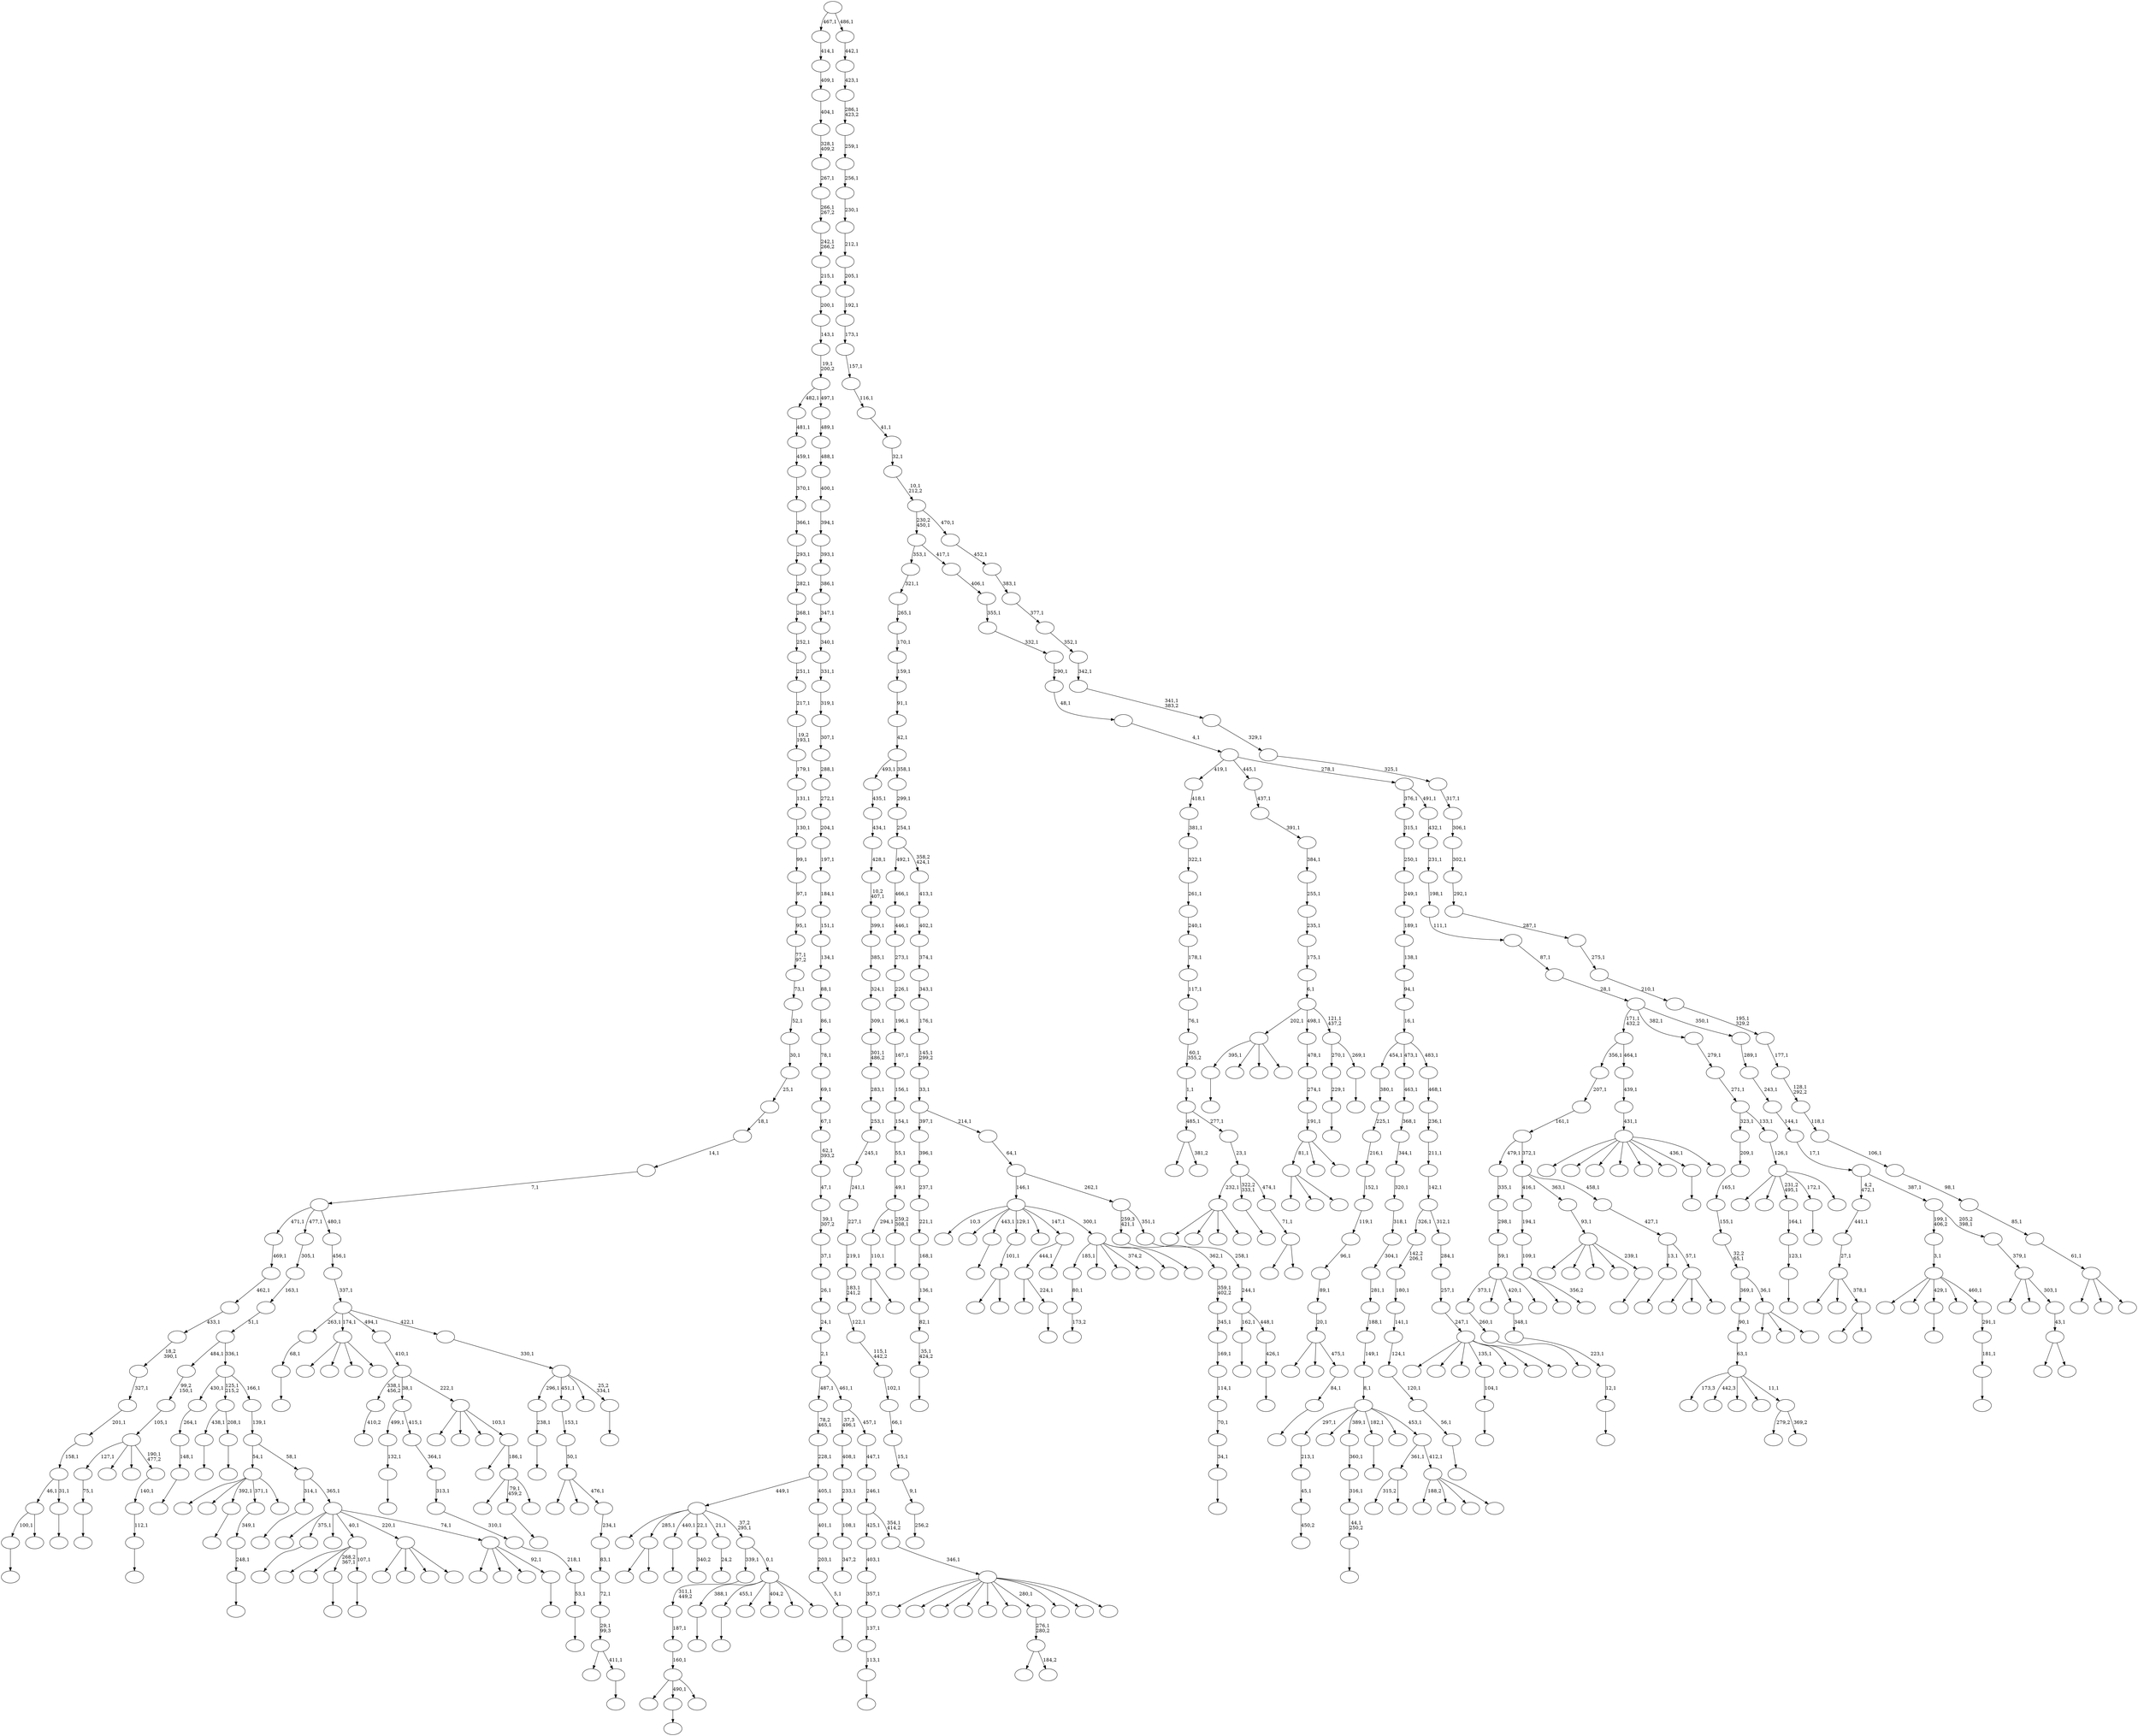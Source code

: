 digraph T {
	700 [label=""]
	699 [label=""]
	698 [label=""]
	697 [label=""]
	696 [label=""]
	695 [label=""]
	694 [label=""]
	693 [label=""]
	692 [label=""]
	691 [label=""]
	690 [label=""]
	689 [label=""]
	688 [label=""]
	687 [label=""]
	686 [label=""]
	685 [label=""]
	684 [label=""]
	683 [label=""]
	682 [label=""]
	681 [label=""]
	680 [label=""]
	679 [label=""]
	678 [label=""]
	677 [label=""]
	676 [label=""]
	675 [label=""]
	674 [label=""]
	673 [label=""]
	672 [label=""]
	671 [label=""]
	670 [label=""]
	669 [label=""]
	668 [label=""]
	667 [label=""]
	666 [label=""]
	665 [label=""]
	664 [label=""]
	663 [label=""]
	662 [label=""]
	661 [label=""]
	660 [label=""]
	659 [label=""]
	658 [label=""]
	657 [label=""]
	656 [label=""]
	655 [label=""]
	654 [label=""]
	653 [label=""]
	652 [label=""]
	651 [label=""]
	650 [label=""]
	649 [label=""]
	648 [label=""]
	647 [label=""]
	646 [label=""]
	645 [label=""]
	644 [label=""]
	643 [label=""]
	642 [label=""]
	641 [label=""]
	640 [label=""]
	639 [label=""]
	638 [label=""]
	637 [label=""]
	636 [label=""]
	635 [label=""]
	634 [label=""]
	633 [label=""]
	632 [label=""]
	631 [label=""]
	630 [label=""]
	629 [label=""]
	628 [label=""]
	627 [label=""]
	626 [label=""]
	625 [label=""]
	624 [label=""]
	623 [label=""]
	622 [label=""]
	621 [label=""]
	620 [label=""]
	619 [label=""]
	618 [label=""]
	617 [label=""]
	616 [label=""]
	615 [label=""]
	614 [label=""]
	613 [label=""]
	612 [label=""]
	611 [label=""]
	610 [label=""]
	609 [label=""]
	608 [label=""]
	607 [label=""]
	606 [label=""]
	605 [label=""]
	604 [label=""]
	603 [label=""]
	602 [label=""]
	601 [label=""]
	600 [label=""]
	599 [label=""]
	598 [label=""]
	597 [label=""]
	596 [label=""]
	595 [label=""]
	594 [label=""]
	593 [label=""]
	592 [label=""]
	591 [label=""]
	590 [label=""]
	589 [label=""]
	588 [label=""]
	587 [label=""]
	586 [label=""]
	585 [label=""]
	584 [label=""]
	583 [label=""]
	582 [label=""]
	581 [label=""]
	580 [label=""]
	579 [label=""]
	578 [label=""]
	577 [label=""]
	576 [label=""]
	575 [label=""]
	574 [label=""]
	573 [label=""]
	572 [label=""]
	571 [label=""]
	570 [label=""]
	569 [label=""]
	568 [label=""]
	567 [label=""]
	566 [label=""]
	565 [label=""]
	564 [label=""]
	563 [label=""]
	562 [label=""]
	561 [label=""]
	560 [label=""]
	559 [label=""]
	558 [label=""]
	557 [label=""]
	556 [label=""]
	555 [label=""]
	554 [label=""]
	553 [label=""]
	552 [label=""]
	551 [label=""]
	550 [label=""]
	549 [label=""]
	548 [label=""]
	547 [label=""]
	546 [label=""]
	545 [label=""]
	544 [label=""]
	543 [label=""]
	542 [label=""]
	541 [label=""]
	540 [label=""]
	539 [label=""]
	538 [label=""]
	537 [label=""]
	536 [label=""]
	535 [label=""]
	534 [label=""]
	533 [label=""]
	532 [label=""]
	531 [label=""]
	530 [label=""]
	529 [label=""]
	528 [label=""]
	527 [label=""]
	526 [label=""]
	525 [label=""]
	524 [label=""]
	523 [label=""]
	522 [label=""]
	521 [label=""]
	520 [label=""]
	519 [label=""]
	518 [label=""]
	517 [label=""]
	516 [label=""]
	515 [label=""]
	514 [label=""]
	513 [label=""]
	512 [label=""]
	511 [label=""]
	510 [label=""]
	509 [label=""]
	508 [label=""]
	507 [label=""]
	506 [label=""]
	505 [label=""]
	504 [label=""]
	503 [label=""]
	502 [label=""]
	501 [label=""]
	500 [label=""]
	499 [label=""]
	498 [label=""]
	497 [label=""]
	496 [label=""]
	495 [label=""]
	494 [label=""]
	493 [label=""]
	492 [label=""]
	491 [label=""]
	490 [label=""]
	489 [label=""]
	488 [label=""]
	487 [label=""]
	486 [label=""]
	485 [label=""]
	484 [label=""]
	483 [label=""]
	482 [label=""]
	481 [label=""]
	480 [label=""]
	479 [label=""]
	478 [label=""]
	477 [label=""]
	476 [label=""]
	475 [label=""]
	474 [label=""]
	473 [label=""]
	472 [label=""]
	471 [label=""]
	470 [label=""]
	469 [label=""]
	468 [label=""]
	467 [label=""]
	466 [label=""]
	465 [label=""]
	464 [label=""]
	463 [label=""]
	462 [label=""]
	461 [label=""]
	460 [label=""]
	459 [label=""]
	458 [label=""]
	457 [label=""]
	456 [label=""]
	455 [label=""]
	454 [label=""]
	453 [label=""]
	452 [label=""]
	451 [label=""]
	450 [label=""]
	449 [label=""]
	448 [label=""]
	447 [label=""]
	446 [label=""]
	445 [label=""]
	444 [label=""]
	443 [label=""]
	442 [label=""]
	441 [label=""]
	440 [label=""]
	439 [label=""]
	438 [label=""]
	437 [label=""]
	436 [label=""]
	435 [label=""]
	434 [label=""]
	433 [label=""]
	432 [label=""]
	431 [label=""]
	430 [label=""]
	429 [label=""]
	428 [label=""]
	427 [label=""]
	426 [label=""]
	425 [label=""]
	424 [label=""]
	423 [label=""]
	422 [label=""]
	421 [label=""]
	420 [label=""]
	419 [label=""]
	418 [label=""]
	417 [label=""]
	416 [label=""]
	415 [label=""]
	414 [label=""]
	413 [label=""]
	412 [label=""]
	411 [label=""]
	410 [label=""]
	409 [label=""]
	408 [label=""]
	407 [label=""]
	406 [label=""]
	405 [label=""]
	404 [label=""]
	403 [label=""]
	402 [label=""]
	401 [label=""]
	400 [label=""]
	399 [label=""]
	398 [label=""]
	397 [label=""]
	396 [label=""]
	395 [label=""]
	394 [label=""]
	393 [label=""]
	392 [label=""]
	391 [label=""]
	390 [label=""]
	389 [label=""]
	388 [label=""]
	387 [label=""]
	386 [label=""]
	385 [label=""]
	384 [label=""]
	383 [label=""]
	382 [label=""]
	381 [label=""]
	380 [label=""]
	379 [label=""]
	378 [label=""]
	377 [label=""]
	376 [label=""]
	375 [label=""]
	374 [label=""]
	373 [label=""]
	372 [label=""]
	371 [label=""]
	370 [label=""]
	369 [label=""]
	368 [label=""]
	367 [label=""]
	366 [label=""]
	365 [label=""]
	364 [label=""]
	363 [label=""]
	362 [label=""]
	361 [label=""]
	360 [label=""]
	359 [label=""]
	358 [label=""]
	357 [label=""]
	356 [label=""]
	355 [label=""]
	354 [label=""]
	353 [label=""]
	352 [label=""]
	351 [label=""]
	350 [label=""]
	349 [label=""]
	348 [label=""]
	347 [label=""]
	346 [label=""]
	345 [label=""]
	344 [label=""]
	343 [label=""]
	342 [label=""]
	341 [label=""]
	340 [label=""]
	339 [label=""]
	338 [label=""]
	337 [label=""]
	336 [label=""]
	335 [label=""]
	334 [label=""]
	333 [label=""]
	332 [label=""]
	331 [label=""]
	330 [label=""]
	329 [label=""]
	328 [label=""]
	327 [label=""]
	326 [label=""]
	325 [label=""]
	324 [label=""]
	323 [label=""]
	322 [label=""]
	321 [label=""]
	320 [label=""]
	319 [label=""]
	318 [label=""]
	317 [label=""]
	316 [label=""]
	315 [label=""]
	314 [label=""]
	313 [label=""]
	312 [label=""]
	311 [label=""]
	310 [label=""]
	309 [label=""]
	308 [label=""]
	307 [label=""]
	306 [label=""]
	305 [label=""]
	304 [label=""]
	303 [label=""]
	302 [label=""]
	301 [label=""]
	300 [label=""]
	299 [label=""]
	298 [label=""]
	297 [label=""]
	296 [label=""]
	295 [label=""]
	294 [label=""]
	293 [label=""]
	292 [label=""]
	291 [label=""]
	290 [label=""]
	289 [label=""]
	288 [label=""]
	287 [label=""]
	286 [label=""]
	285 [label=""]
	284 [label=""]
	283 [label=""]
	282 [label=""]
	281 [label=""]
	280 [label=""]
	279 [label=""]
	278 [label=""]
	277 [label=""]
	276 [label=""]
	275 [label=""]
	274 [label=""]
	273 [label=""]
	272 [label=""]
	271 [label=""]
	270 [label=""]
	269 [label=""]
	268 [label=""]
	267 [label=""]
	266 [label=""]
	265 [label=""]
	264 [label=""]
	263 [label=""]
	262 [label=""]
	261 [label=""]
	260 [label=""]
	259 [label=""]
	258 [label=""]
	257 [label=""]
	256 [label=""]
	255 [label=""]
	254 [label=""]
	253 [label=""]
	252 [label=""]
	251 [label=""]
	250 [label=""]
	249 [label=""]
	248 [label=""]
	247 [label=""]
	246 [label=""]
	245 [label=""]
	244 [label=""]
	243 [label=""]
	242 [label=""]
	241 [label=""]
	240 [label=""]
	239 [label=""]
	238 [label=""]
	237 [label=""]
	236 [label=""]
	235 [label=""]
	234 [label=""]
	233 [label=""]
	232 [label=""]
	231 [label=""]
	230 [label=""]
	229 [label=""]
	228 [label=""]
	227 [label=""]
	226 [label=""]
	225 [label=""]
	224 [label=""]
	223 [label=""]
	222 [label=""]
	221 [label=""]
	220 [label=""]
	219 [label=""]
	218 [label=""]
	217 [label=""]
	216 [label=""]
	215 [label=""]
	214 [label=""]
	213 [label=""]
	212 [label=""]
	211 [label=""]
	210 [label=""]
	209 [label=""]
	208 [label=""]
	207 [label=""]
	206 [label=""]
	205 [label=""]
	204 [label=""]
	203 [label=""]
	202 [label=""]
	201 [label=""]
	200 [label=""]
	199 [label=""]
	198 [label=""]
	197 [label=""]
	196 [label=""]
	195 [label=""]
	194 [label=""]
	193 [label=""]
	192 [label=""]
	191 [label=""]
	190 [label=""]
	189 [label=""]
	188 [label=""]
	187 [label=""]
	186 [label=""]
	185 [label=""]
	184 [label=""]
	183 [label=""]
	182 [label=""]
	181 [label=""]
	180 [label=""]
	179 [label=""]
	178 [label=""]
	177 [label=""]
	176 [label=""]
	175 [label=""]
	174 [label=""]
	173 [label=""]
	172 [label=""]
	171 [label=""]
	170 [label=""]
	169 [label=""]
	168 [label=""]
	167 [label=""]
	166 [label=""]
	165 [label=""]
	164 [label=""]
	163 [label=""]
	162 [label=""]
	161 [label=""]
	160 [label=""]
	159 [label=""]
	158 [label=""]
	157 [label=""]
	156 [label=""]
	155 [label=""]
	154 [label=""]
	153 [label=""]
	152 [label=""]
	151 [label=""]
	150 [label=""]
	149 [label=""]
	148 [label=""]
	147 [label=""]
	146 [label=""]
	145 [label=""]
	144 [label=""]
	143 [label=""]
	142 [label=""]
	141 [label=""]
	140 [label=""]
	139 [label=""]
	138 [label=""]
	137 [label=""]
	136 [label=""]
	135 [label=""]
	134 [label=""]
	133 [label=""]
	132 [label=""]
	131 [label=""]
	130 [label=""]
	129 [label=""]
	128 [label=""]
	127 [label=""]
	126 [label=""]
	125 [label=""]
	124 [label=""]
	123 [label=""]
	122 [label=""]
	121 [label=""]
	120 [label=""]
	119 [label=""]
	118 [label=""]
	117 [label=""]
	116 [label=""]
	115 [label=""]
	114 [label=""]
	113 [label=""]
	112 [label=""]
	111 [label=""]
	110 [label=""]
	109 [label=""]
	108 [label=""]
	107 [label=""]
	106 [label=""]
	105 [label=""]
	104 [label=""]
	103 [label=""]
	102 [label=""]
	101 [label=""]
	100 [label=""]
	99 [label=""]
	98 [label=""]
	97 [label=""]
	96 [label=""]
	95 [label=""]
	94 [label=""]
	93 [label=""]
	92 [label=""]
	91 [label=""]
	90 [label=""]
	89 [label=""]
	88 [label=""]
	87 [label=""]
	86 [label=""]
	85 [label=""]
	84 [label=""]
	83 [label=""]
	82 [label=""]
	81 [label=""]
	80 [label=""]
	79 [label=""]
	78 [label=""]
	77 [label=""]
	76 [label=""]
	75 [label=""]
	74 [label=""]
	73 [label=""]
	72 [label=""]
	71 [label=""]
	70 [label=""]
	69 [label=""]
	68 [label=""]
	67 [label=""]
	66 [label=""]
	65 [label=""]
	64 [label=""]
	63 [label=""]
	62 [label=""]
	61 [label=""]
	60 [label=""]
	59 [label=""]
	58 [label=""]
	57 [label=""]
	56 [label=""]
	55 [label=""]
	54 [label=""]
	53 [label=""]
	52 [label=""]
	51 [label=""]
	50 [label=""]
	49 [label=""]
	48 [label=""]
	47 [label=""]
	46 [label=""]
	45 [label=""]
	44 [label=""]
	43 [label=""]
	42 [label=""]
	41 [label=""]
	40 [label=""]
	39 [label=""]
	38 [label=""]
	37 [label=""]
	36 [label=""]
	35 [label=""]
	34 [label=""]
	33 [label=""]
	32 [label=""]
	31 [label=""]
	30 [label=""]
	29 [label=""]
	28 [label=""]
	27 [label=""]
	26 [label=""]
	25 [label=""]
	24 [label=""]
	23 [label=""]
	22 [label=""]
	21 [label=""]
	20 [label=""]
	19 [label=""]
	18 [label=""]
	17 [label=""]
	16 [label=""]
	15 [label=""]
	14 [label=""]
	13 [label=""]
	12 [label=""]
	11 [label=""]
	10 [label=""]
	9 [label=""]
	8 [label=""]
	7 [label=""]
	6 [label=""]
	5 [label=""]
	4 [label=""]
	3 [label=""]
	2 [label=""]
	1 [label=""]
	0 [label=""]
	699 -> 700 [label=""]
	698 -> 699 [label="238,1"]
	694 -> 695 [label=""]
	691 -> 692 [label=""]
	684 -> 685 [label=""]
	682 -> 683 [label=""]
	681 -> 682 [label="56,1"]
	680 -> 681 [label="120,1"]
	679 -> 680 [label="124,1"]
	678 -> 679 [label="141,1"]
	677 -> 678 [label="180,1"]
	676 -> 677 [label="142,2\n206,1"]
	674 -> 675 [label=""]
	673 -> 674 [label="75,1"]
	662 -> 663 [label="410,2"]
	659 -> 660 [label=""]
	658 -> 659 [label="35,1\n424,2"]
	657 -> 658 [label="82,1"]
	656 -> 657 [label="136,1"]
	655 -> 656 [label="168,1"]
	654 -> 655 [label="221,1"]
	653 -> 654 [label="237,1"]
	652 -> 653 [label="396,1"]
	650 -> 651 [label="173,2"]
	649 -> 650 [label="80,1"]
	642 -> 643 [label=""]
	629 -> 630 [label="450,2"]
	628 -> 629 [label="45,1"]
	627 -> 628 [label="213,1"]
	619 -> 620 [label=""]
	615 -> 616 [label=""]
	612 -> 613 [label=""]
	611 -> 612 [label="132,1"]
	601 -> 602 [label=""]
	599 -> 600 [label=""]
	596 -> 597 [label="256,2"]
	595 -> 596 [label="9,1"]
	594 -> 595 [label="15,1"]
	593 -> 594 [label="66,1"]
	592 -> 593 [label="102,1"]
	591 -> 592 [label="115,1\n442,2"]
	590 -> 591 [label="122,1"]
	589 -> 590 [label="183,1\n241,2"]
	588 -> 589 [label="219,1"]
	587 -> 588 [label="227,1"]
	586 -> 587 [label="241,1"]
	585 -> 586 [label="245,1"]
	584 -> 585 [label="253,1"]
	583 -> 584 [label="283,1"]
	582 -> 583 [label="301,1\n486,2"]
	581 -> 582 [label="309,1"]
	580 -> 581 [label="324,1"]
	579 -> 580 [label="385,1"]
	578 -> 579 [label="399,1"]
	577 -> 578 [label="10,2\n407,1"]
	576 -> 577 [label="428,1"]
	575 -> 576 [label="434,1"]
	574 -> 575 [label="435,1"]
	572 -> 573 [label=""]
	569 -> 570 [label=""]
	568 -> 569 [label="104,1"]
	565 -> 566 [label=""]
	564 -> 565 [label="229,1"]
	562 -> 646 [label=""]
	562 -> 563 [label=""]
	560 -> 561 [label=""]
	557 -> 558 [label=""]
	556 -> 557 [label="34,1"]
	555 -> 556 [label="70,1"]
	554 -> 555 [label="114,1"]
	553 -> 554 [label="169,1"]
	552 -> 553 [label="345,1"]
	551 -> 552 [label="359,1\n402,2"]
	550 -> 551 [label="362,1"]
	548 -> 549 [label=""]
	547 -> 548 [label="260,1"]
	545 -> 664 [label=""]
	545 -> 623 [label=""]
	545 -> 546 [label=""]
	543 -> 544 [label="347,2"]
	542 -> 543 [label="108,1"]
	541 -> 542 [label="233,1"]
	540 -> 541 [label="408,1"]
	537 -> 637 [label=""]
	537 -> 538 [label=""]
	536 -> 537 [label="101,1"]
	533 -> 534 [label=""]
	529 -> 696 [label=""]
	529 -> 530 [label=""]
	528 -> 529 [label="110,1"]
	526 -> 527 [label=""]
	524 -> 525 [label=""]
	523 -> 524 [label="112,1"]
	522 -> 523 [label="140,1"]
	521 -> 673 [label="127,1"]
	521 -> 648 [label=""]
	521 -> 604 [label=""]
	521 -> 522 [label="190,1\n477,2"]
	520 -> 521 [label="105,1"]
	519 -> 520 [label="99,2\n150,1"]
	517 -> 518 [label=""]
	511 -> 512 [label=""]
	510 -> 511 [label="68,1"]
	508 -> 509 [label=""]
	507 -> 626 [label=""]
	507 -> 508 [label="224,1"]
	505 -> 506 [label=""]
	504 -> 528 [label="294,1"]
	504 -> 505 [label="259,2\n308,1"]
	503 -> 504 [label="49,1"]
	502 -> 503 [label="55,1"]
	501 -> 502 [label="154,1"]
	500 -> 501 [label="156,1"]
	499 -> 500 [label="167,1"]
	498 -> 499 [label="196,1"]
	497 -> 498 [label="226,1"]
	496 -> 497 [label="273,1"]
	495 -> 496 [label="446,1"]
	494 -> 495 [label="466,1"]
	492 -> 493 [label=""]
	487 -> 684 [label="395,1"]
	487 -> 661 [label=""]
	487 -> 607 [label=""]
	487 -> 488 [label=""]
	484 -> 485 [label="340,2"]
	480 -> 516 [label=""]
	480 -> 481 [label="356,2"]
	479 -> 480 [label="109,1"]
	478 -> 479 [label="194,1"]
	470 -> 471 [label=""]
	469 -> 470 [label="53,1"]
	468 -> 469 [label="218,1"]
	467 -> 468 [label="310,1"]
	466 -> 467 [label="313,1"]
	465 -> 466 [label="364,1"]
	464 -> 611 [label="499,1"]
	464 -> 465 [label="415,1"]
	461 -> 462 [label=""]
	460 -> 461 [label="123,1"]
	459 -> 460 [label="164,1"]
	457 -> 458 [label=""]
	450 -> 451 [label=""]
	449 -> 450 [label="44,1\n250,2"]
	448 -> 449 [label="316,1"]
	447 -> 448 [label="360,1"]
	445 -> 446 [label=""]
	443 -> 444 [label=""]
	442 -> 443 [label="84,1"]
	441 -> 515 [label=""]
	441 -> 513 [label=""]
	441 -> 442 [label="475,1"]
	440 -> 441 [label="20,1"]
	439 -> 440 [label="89,1"]
	438 -> 439 [label="96,1"]
	437 -> 438 [label="119,1"]
	436 -> 437 [label="152,1"]
	435 -> 436 [label="216,1"]
	434 -> 435 [label="225,1"]
	433 -> 434 [label="380,1"]
	431 -> 432 [label="24,2"]
	429 -> 430 [label=""]
	428 -> 429 [label="248,1"]
	427 -> 428 [label="349,1"]
	425 -> 618 [label=""]
	425 -> 531 [label=""]
	425 -> 472 [label=""]
	425 -> 426 [label=""]
	420 -> 609 [label="279,2"]
	420 -> 421 [label="369,2"]
	419 -> 690 [label="173,3"]
	419 -> 640 [label="442,3"]
	419 -> 633 [label=""]
	419 -> 598 [label=""]
	419 -> 420 [label="11,1"]
	418 -> 419 [label="63,1"]
	417 -> 418 [label="90,1"]
	415 -> 416 [label=""]
	414 -> 415 [label="113,1"]
	413 -> 414 [label="137,1"]
	412 -> 413 [label="357,1"]
	411 -> 412 [label="403,1"]
	405 -> 507 [label="444,1"]
	405 -> 406 [label=""]
	403 -> 691 [label="100,1"]
	403 -> 404 [label=""]
	400 -> 401 [label=""]
	399 -> 645 [label=""]
	399 -> 567 [label=""]
	399 -> 526 [label="268,2\n367,1"]
	399 -> 400 [label="107,1"]
	397 -> 398 [label=""]
	395 -> 687 [label=""]
	395 -> 396 [label=""]
	394 -> 689 [label=""]
	394 -> 473 [label=""]
	394 -> 395 [label="378,1"]
	393 -> 394 [label="27,1"]
	392 -> 393 [label="441,1"]
	390 -> 391 [label=""]
	389 -> 390 [label="148,1"]
	388 -> 389 [label="264,1"]
	384 -> 385 [label=""]
	383 -> 384 [label="181,1"]
	382 -> 383 [label="291,1"]
	381 -> 672 [label=""]
	381 -> 668 [label=""]
	381 -> 615 [label="429,1"]
	381 -> 475 [label=""]
	381 -> 382 [label="460,1"]
	380 -> 381 [label="3,1"]
	377 -> 378 [label=""]
	376 -> 403 [label="46,1"]
	376 -> 377 [label="31,1"]
	375 -> 376 [label="158,1"]
	374 -> 375 [label="201,1"]
	373 -> 374 [label="327,1"]
	372 -> 373 [label="18,2\n390,1"]
	371 -> 372 [label="433,1"]
	370 -> 371 [label="462,1"]
	369 -> 370 [label="469,1"]
	367 -> 532 [label="315,2"]
	367 -> 368 [label=""]
	364 -> 614 [label=""]
	364 -> 559 [label=""]
	364 -> 365 [label=""]
	363 -> 417 [label="369,1"]
	363 -> 364 [label="36,1"]
	362 -> 363 [label="32,2\n65,1"]
	361 -> 362 [label="155,1"]
	360 -> 361 [label="165,1"]
	359 -> 360 [label="209,1"]
	357 -> 634 [label=""]
	357 -> 610 [label=""]
	357 -> 533 [label="392,1"]
	357 -> 427 [label="371,1"]
	357 -> 358 [label=""]
	355 -> 356 [label=""]
	354 -> 355 [label="12,1"]
	353 -> 354 [label="223,1"]
	352 -> 353 [label="348,1"]
	346 -> 347 [label=""]
	345 -> 694 [label="438,1"]
	345 -> 346 [label="208,1"]
	343 -> 622 [label=""]
	343 -> 605 [label=""]
	343 -> 571 [label=""]
	343 -> 344 [label=""]
	340 -> 539 [label=""]
	340 -> 341 [label="381,2"]
	337 -> 636 [label=""]
	337 -> 457 [label="490,1"]
	337 -> 338 [label=""]
	336 -> 337 [label="160,1"]
	335 -> 336 [label="187,1"]
	334 -> 335 [label="311,1\n449,2"]
	332 -> 454 [label=""]
	332 -> 333 [label="184,2"]
	331 -> 332 [label="276,1\n280,2"]
	327 -> 671 [label=""]
	327 -> 486 [label=""]
	327 -> 482 [label=""]
	327 -> 328 [label=""]
	325 -> 326 [label=""]
	324 -> 624 [label=""]
	324 -> 490 [label=""]
	324 -> 410 [label=""]
	324 -> 350 [label=""]
	324 -> 325 [label="239,1"]
	323 -> 324 [label="93,1"]
	321 -> 697 [label="188,2"]
	321 -> 514 [label=""]
	321 -> 452 [label=""]
	321 -> 322 [label=""]
	320 -> 367 [label="361,1"]
	320 -> 321 [label="412,1"]
	319 -> 627 [label="297,1"]
	319 -> 608 [label=""]
	319 -> 447 [label="389,1"]
	319 -> 445 [label="182,1"]
	319 -> 379 [label=""]
	319 -> 320 [label="453,1"]
	318 -> 319 [label="8,1"]
	317 -> 318 [label="149,1"]
	316 -> 317 [label="188,1"]
	315 -> 316 [label="281,1"]
	314 -> 315 [label="304,1"]
	313 -> 314 [label="318,1"]
	312 -> 313 [label="320,1"]
	311 -> 312 [label="344,1"]
	310 -> 311 [label="368,1"]
	309 -> 310 [label="463,1"]
	307 -> 308 [label=""]
	305 -> 306 [label=""]
	304 -> 667 [label=""]
	304 -> 647 [label=""]
	304 -> 603 [label=""]
	304 -> 305 [label="92,1"]
	303 -> 632 [label=""]
	303 -> 560 [label="375,1"]
	303 -> 483 [label=""]
	303 -> 399 [label="40,1"]
	303 -> 327 [label="220,1"]
	303 -> 304 [label="74,1"]
	302 -> 517 [label="314,1"]
	302 -> 303 [label="365,1"]
	301 -> 357 [label="54,1"]
	301 -> 302 [label="58,1"]
	300 -> 301 [label="139,1"]
	299 -> 388 [label="430,1"]
	299 -> 345 [label="125,1\n215,2"]
	299 -> 300 [label="166,1"]
	298 -> 519 [label="484,1"]
	298 -> 299 [label="336,1"]
	297 -> 298 [label="51,1"]
	296 -> 297 [label="163,1"]
	295 -> 296 [label="305,1"]
	293 -> 547 [label="373,1"]
	293 -> 408 [label=""]
	293 -> 352 [label="420,1"]
	293 -> 294 [label=""]
	292 -> 293 [label="59,1"]
	291 -> 292 [label="298,1"]
	290 -> 291 [label="335,1"]
	288 -> 289 [label=""]
	286 -> 287 [label=""]
	284 -> 688 [label=""]
	284 -> 670 [label=""]
	284 -> 621 [label=""]
	284 -> 568 [label="135,1"]
	284 -> 455 [label=""]
	284 -> 330 [label=""]
	284 -> 285 [label=""]
	283 -> 284 [label="247,1"]
	282 -> 283 [label="257,1"]
	281 -> 282 [label="284,1"]
	280 -> 676 [label="326,1"]
	280 -> 281 [label="312,1"]
	279 -> 280 [label="142,1"]
	278 -> 279 [label="211,1"]
	277 -> 278 [label="236,1"]
	276 -> 277 [label="468,1"]
	275 -> 433 [label="454,1"]
	275 -> 309 [label="473,1"]
	275 -> 276 [label="483,1"]
	274 -> 275 [label="16,1"]
	273 -> 274 [label="94,1"]
	272 -> 273 [label="138,1"]
	271 -> 272 [label="189,1"]
	270 -> 271 [label="249,1"]
	269 -> 270 [label="250,1"]
	268 -> 269 [label="315,1"]
	265 -> 642 [label="388,1"]
	265 -> 619 [label="455,1"]
	265 -> 476 [label=""]
	265 -> 409 [label="404,2"]
	265 -> 351 [label=""]
	265 -> 266 [label=""]
	264 -> 334 [label="339,1"]
	264 -> 265 [label="0,1"]
	263 -> 638 [label=""]
	263 -> 562 [label="285,1"]
	263 -> 492 [label="440,1"]
	263 -> 484 [label="22,1"]
	263 -> 431 [label="21,1"]
	263 -> 264 [label="37,2\n295,1"]
	260 -> 606 [label=""]
	260 -> 342 [label=""]
	260 -> 261 [label=""]
	259 -> 601 [label="13,1"]
	259 -> 260 [label="57,1"]
	258 -> 259 [label="427,1"]
	257 -> 478 [label="416,1"]
	257 -> 323 [label="363,1"]
	257 -> 258 [label="458,1"]
	256 -> 290 [label="479,1"]
	256 -> 257 [label="372,1"]
	255 -> 256 [label="161,1"]
	254 -> 255 [label="207,1"]
	252 -> 545 [label="81,1"]
	252 -> 491 [label=""]
	252 -> 253 [label=""]
	251 -> 252 [label="191,1"]
	250 -> 251 [label="274,1"]
	249 -> 250 [label="478,1"]
	247 -> 649 [label="185,1"]
	247 -> 489 [label=""]
	247 -> 463 [label=""]
	247 -> 407 [label="374,2"]
	247 -> 339 [label=""]
	247 -> 248 [label=""]
	246 -> 665 [label="10,3"]
	246 -> 639 [label=""]
	246 -> 599 [label="443,1"]
	246 -> 536 [label="129,1"]
	246 -> 535 [label=""]
	246 -> 405 [label="147,1"]
	246 -> 247 [label="300,1"]
	241 -> 242 [label=""]
	240 -> 686 [label=""]
	240 -> 241 [label="411,1"]
	239 -> 240 [label="29,1\n99,3"]
	238 -> 239 [label="72,1"]
	237 -> 238 [label="83,1"]
	236 -> 237 [label="234,1"]
	235 -> 617 [label=""]
	235 -> 243 [label=""]
	235 -> 236 [label="476,1"]
	234 -> 235 [label="50,1"]
	233 -> 234 [label="153,1"]
	231 -> 631 [label=""]
	231 -> 307 [label="79,1\n459,2"]
	231 -> 232 [label=""]
	230 -> 262 [label=""]
	230 -> 231 [label="186,1"]
	229 -> 693 [label=""]
	229 -> 267 [label=""]
	229 -> 244 [label=""]
	229 -> 230 [label="103,1"]
	228 -> 662 [label="338,1\n456,2"]
	228 -> 464 [label="38,1"]
	228 -> 229 [label="222,1"]
	227 -> 228 [label="410,1"]
	225 -> 349 [label=""]
	225 -> 226 [label=""]
	224 -> 225 [label="71,1"]
	223 -> 425 [label="232,1"]
	223 -> 397 [label="322,2\n333,1"]
	223 -> 224 [label="474,1"]
	222 -> 223 [label="23,1"]
	221 -> 340 [label="485,1"]
	221 -> 222 [label="277,1"]
	220 -> 221 [label="1,1"]
	219 -> 220 [label="60,1\n355,2"]
	218 -> 219 [label="76,1"]
	217 -> 218 [label="117,1"]
	216 -> 217 [label="178,1"]
	215 -> 216 [label="240,1"]
	214 -> 215 [label="261,1"]
	213 -> 214 [label="322,1"]
	212 -> 213 [label="381,1"]
	211 -> 212 [label="418,1"]
	209 -> 477 [label=""]
	209 -> 474 [label=""]
	209 -> 423 [label=""]
	209 -> 402 [label=""]
	209 -> 386 [label=""]
	209 -> 366 [label=""]
	209 -> 288 [label="436,1"]
	209 -> 210 [label=""]
	208 -> 209 [label="431,1"]
	207 -> 208 [label="439,1"]
	206 -> 254 [label="356,1"]
	206 -> 207 [label="464,1"]
	203 -> 204 [label=""]
	202 -> 698 [label="296,1"]
	202 -> 233 [label="451,1"]
	202 -> 205 [label=""]
	202 -> 203 [label="25,2\n334,1"]
	201 -> 202 [label="330,1"]
	200 -> 510 [label="263,1"]
	200 -> 343 [label="174,1"]
	200 -> 227 [label="494,1"]
	200 -> 201 [label="422,1"]
	199 -> 200 [label="337,1"]
	198 -> 199 [label="456,1"]
	197 -> 369 [label="471,1"]
	197 -> 295 [label="477,1"]
	197 -> 198 [label="480,1"]
	196 -> 197 [label="7,1"]
	195 -> 196 [label="14,1"]
	194 -> 195 [label="18,1"]
	193 -> 194 [label="25,1"]
	192 -> 193 [label="30,1"]
	191 -> 192 [label="52,1"]
	190 -> 191 [label="73,1"]
	189 -> 190 [label="77,1\n97,2"]
	188 -> 189 [label="95,1"]
	187 -> 188 [label="97,1"]
	186 -> 187 [label="99,1"]
	185 -> 186 [label="130,1"]
	184 -> 185 [label="131,1"]
	183 -> 184 [label="179,1"]
	182 -> 183 [label="19,2\n193,1"]
	181 -> 182 [label="217,1"]
	180 -> 181 [label="251,1"]
	179 -> 180 [label="252,1"]
	178 -> 179 [label="268,1"]
	177 -> 178 [label="282,1"]
	176 -> 177 [label="293,1"]
	175 -> 176 [label="366,1"]
	174 -> 175 [label="370,1"]
	173 -> 174 [label="459,1"]
	172 -> 173 [label="481,1"]
	170 -> 171 [label=""]
	169 -> 170 [label="5,1"]
	168 -> 169 [label="203,1"]
	167 -> 168 [label="401,1"]
	166 -> 263 [label="449,1"]
	166 -> 167 [label="405,1"]
	165 -> 166 [label="228,1"]
	164 -> 165 [label="78,2\n465,1"]
	161 -> 162 [label=""]
	160 -> 564 [label="270,1"]
	160 -> 161 [label="269,1"]
	159 -> 487 [label="202,1"]
	159 -> 249 [label="498,1"]
	159 -> 160 [label="121,1\n437,2"]
	158 -> 159 [label="6,1"]
	157 -> 158 [label="175,1"]
	156 -> 157 [label="235,1"]
	155 -> 156 [label="255,1"]
	154 -> 155 [label="384,1"]
	153 -> 154 [label="391,1"]
	152 -> 153 [label="437,1"]
	150 -> 669 [label=""]
	150 -> 625 [label=""]
	150 -> 459 [label="231,2\n495,1"]
	150 -> 286 [label="172,1"]
	150 -> 151 [label=""]
	149 -> 150 [label="126,1"]
	148 -> 359 [label="323,1"]
	148 -> 149 [label="133,1"]
	147 -> 148 [label="271,1"]
	146 -> 147 [label="279,1"]
	144 -> 666 [label=""]
	144 -> 644 [label=""]
	144 -> 641 [label=""]
	144 -> 424 [label=""]
	144 -> 422 [label=""]
	144 -> 387 [label=""]
	144 -> 331 [label="280,1"]
	144 -> 245 [label=""]
	144 -> 163 [label=""]
	144 -> 145 [label=""]
	143 -> 144 [label="346,1"]
	142 -> 411 [label="425,1"]
	142 -> 143 [label="354,1\n414,2"]
	141 -> 142 [label="246,1"]
	140 -> 141 [label="447,1"]
	139 -> 540 [label="37,3\n496,1"]
	139 -> 140 [label="457,1"]
	138 -> 164 [label="487,1"]
	138 -> 139 [label="461,1"]
	137 -> 138 [label="2,1"]
	136 -> 137 [label="24,1"]
	135 -> 136 [label="26,1"]
	134 -> 135 [label="37,1"]
	133 -> 134 [label="39,1\n307,2"]
	132 -> 133 [label="47,1"]
	131 -> 132 [label="62,1\n393,2"]
	130 -> 131 [label="67,1"]
	129 -> 130 [label="69,1"]
	128 -> 129 [label="78,1"]
	127 -> 128 [label="86,1"]
	126 -> 127 [label="88,1"]
	125 -> 126 [label="134,1"]
	124 -> 125 [label="151,1"]
	123 -> 124 [label="184,1"]
	122 -> 123 [label="197,1"]
	121 -> 122 [label="204,1"]
	120 -> 121 [label="272,1"]
	119 -> 120 [label="288,1"]
	118 -> 119 [label="307,1"]
	117 -> 118 [label="319,1"]
	116 -> 117 [label="331,1"]
	115 -> 116 [label="340,1"]
	114 -> 115 [label="347,1"]
	113 -> 114 [label="386,1"]
	112 -> 113 [label="393,1"]
	111 -> 112 [label="394,1"]
	110 -> 111 [label="400,1"]
	109 -> 110 [label="488,1"]
	108 -> 109 [label="489,1"]
	107 -> 172 [label="482,1"]
	107 -> 108 [label="497,1"]
	106 -> 107 [label="19,1\n200,2"]
	105 -> 106 [label="143,1"]
	104 -> 105 [label="200,1"]
	103 -> 104 [label="215,1"]
	102 -> 103 [label="242,1\n266,2"]
	101 -> 102 [label="266,1\n267,2"]
	100 -> 101 [label="267,1"]
	99 -> 100 [label="328,1\n409,2"]
	98 -> 99 [label="404,1"]
	97 -> 98 [label="409,1"]
	96 -> 97 [label="414,1"]
	94 -> 95 [label=""]
	93 -> 94 [label="426,1"]
	92 -> 572 [label="162,1"]
	92 -> 93 [label="448,1"]
	91 -> 92 [label="244,1"]
	90 -> 91 [label="258,1"]
	89 -> 550 [label="259,3\n421,1"]
	89 -> 90 [label="351,1"]
	88 -> 246 [label="146,1"]
	88 -> 89 [label="262,1"]
	87 -> 88 [label="64,1"]
	86 -> 652 [label="397,1"]
	86 -> 87 [label="214,1"]
	85 -> 86 [label="33,1"]
	84 -> 85 [label="145,1\n299,2"]
	83 -> 84 [label="176,1"]
	82 -> 83 [label="343,1"]
	81 -> 82 [label="374,1"]
	80 -> 81 [label="402,1"]
	79 -> 80 [label="413,1"]
	78 -> 494 [label="492,1"]
	78 -> 79 [label="358,2\n424,1"]
	77 -> 78 [label="254,1"]
	76 -> 77 [label="299,1"]
	75 -> 574 [label="493,1"]
	75 -> 76 [label="358,1"]
	74 -> 75 [label="42,1"]
	73 -> 74 [label="91,1"]
	72 -> 73 [label="159,1"]
	71 -> 72 [label="170,1"]
	70 -> 71 [label="265,1"]
	69 -> 70 [label="321,1"]
	67 -> 348 [label=""]
	67 -> 68 [label=""]
	66 -> 67 [label="43,1"]
	65 -> 456 [label=""]
	65 -> 453 [label=""]
	65 -> 66 [label="303,1"]
	64 -> 65 [label="379,1"]
	63 -> 380 [label="199,1\n406,2"]
	63 -> 64 [label="205,2\n398,1"]
	62 -> 392 [label="4,2\n472,1"]
	62 -> 63 [label="387,1"]
	61 -> 62 [label="17,1"]
	60 -> 61 [label="144,1"]
	59 -> 60 [label="243,1"]
	58 -> 59 [label="289,1"]
	57 -> 206 [label="171,1\n432,2"]
	57 -> 146 [label="382,1"]
	57 -> 58 [label="350,1"]
	56 -> 57 [label="28,1"]
	55 -> 56 [label="87,1"]
	54 -> 55 [label="111,1"]
	53 -> 54 [label="198,1"]
	52 -> 53 [label="231,1"]
	51 -> 52 [label="432,1"]
	50 -> 268 [label="376,1"]
	50 -> 51 [label="491,1"]
	49 -> 211 [label="419,1"]
	49 -> 152 [label="445,1"]
	49 -> 50 [label="278,1"]
	48 -> 49 [label="4,1"]
	47 -> 48 [label="48,1"]
	46 -> 47 [label="290,1"]
	45 -> 46 [label="332,1"]
	44 -> 45 [label="355,1"]
	43 -> 44 [label="406,1"]
	42 -> 69 [label="353,1"]
	42 -> 43 [label="417,1"]
	40 -> 635 [label=""]
	40 -> 329 [label=""]
	40 -> 41 [label=""]
	39 -> 40 [label="61,1"]
	38 -> 39 [label="85,1"]
	37 -> 38 [label="98,1"]
	36 -> 37 [label="106,1"]
	35 -> 36 [label="118,1"]
	34 -> 35 [label="128,1\n292,2"]
	33 -> 34 [label="177,1"]
	32 -> 33 [label="195,1\n329,2"]
	31 -> 32 [label="210,1"]
	30 -> 31 [label="275,1"]
	29 -> 30 [label="287,1"]
	28 -> 29 [label="292,1"]
	27 -> 28 [label="302,1"]
	26 -> 27 [label="306,1"]
	25 -> 26 [label="317,1"]
	24 -> 25 [label="325,1"]
	23 -> 24 [label="329,1"]
	22 -> 23 [label="341,1\n383,2"]
	21 -> 22 [label="342,1"]
	20 -> 21 [label="352,1"]
	19 -> 20 [label="377,1"]
	18 -> 19 [label="383,1"]
	17 -> 18 [label="452,1"]
	16 -> 42 [label="230,2\n450,1"]
	16 -> 17 [label="470,1"]
	15 -> 16 [label="10,1\n212,2"]
	14 -> 15 [label="32,1"]
	13 -> 14 [label="41,1"]
	12 -> 13 [label="116,1"]
	11 -> 12 [label="157,1"]
	10 -> 11 [label="173,1"]
	9 -> 10 [label="192,1"]
	8 -> 9 [label="205,1"]
	7 -> 8 [label="212,1"]
	6 -> 7 [label="230,1"]
	5 -> 6 [label="256,1"]
	4 -> 5 [label="259,1"]
	3 -> 4 [label="286,1\n423,2"]
	2 -> 3 [label="423,1"]
	1 -> 2 [label="442,1"]
	0 -> 96 [label="467,1"]
	0 -> 1 [label="486,1"]
}

